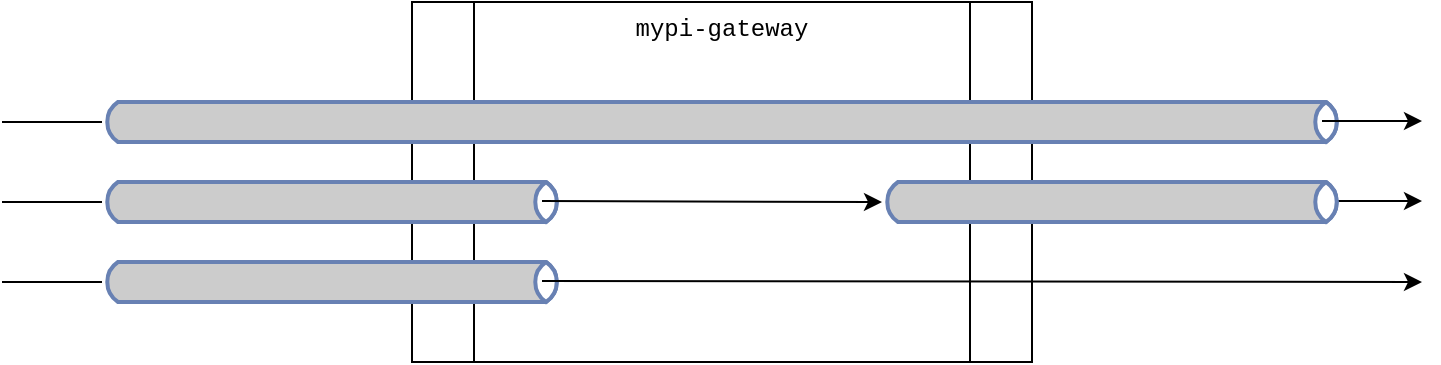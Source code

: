 <mxfile version="13.5.8" type="github">
  <diagram id="gGNKJoIV_u36A1us98-D" name="Page-1">
    <mxGraphModel dx="2066" dy="1131" grid="1" gridSize="10" guides="1" tooltips="1" connect="1" arrows="1" fold="1" page="1" pageScale="1" pageWidth="850" pageHeight="1100" math="0" shadow="0">
      <root>
        <mxCell id="0" />
        <mxCell id="1" parent="0" />
        <mxCell id="mEb66X4451drUSuCdQQo-3" value="mypi-gateway" style="shape=process;whiteSpace=wrap;html=1;backgroundOutline=1;horizontal=1;verticalAlign=top;fontFamily=Courier New;" vertex="1" parent="1">
          <mxGeometry x="225" y="140" width="310" height="180" as="geometry" />
        </mxCell>
        <mxCell id="mEb66X4451drUSuCdQQo-1" value="" style="html=1;outlineConnect=0;fillColor=#CCCCCC;strokeColor=#6881B3;gradientColor=none;gradientDirection=north;strokeWidth=2;shape=mxgraph.networks.bus;gradientColor=none;gradientDirection=north;fontColor=#ffffff;perimeter=backbonePerimeter;backboneSize=20;" vertex="1" parent="1">
          <mxGeometry x="70" y="190" width="620" height="20" as="geometry" />
        </mxCell>
        <mxCell id="mEb66X4451drUSuCdQQo-2" value="" style="endArrow=none;html=1;" edge="1" parent="1">
          <mxGeometry width="50" height="50" relative="1" as="geometry">
            <mxPoint x="20" y="200" as="sourcePoint" />
            <mxPoint x="70" y="200" as="targetPoint" />
          </mxGeometry>
        </mxCell>
        <mxCell id="mEb66X4451drUSuCdQQo-4" value="" style="endArrow=classic;html=1;" edge="1" parent="1">
          <mxGeometry width="50" height="50" relative="1" as="geometry">
            <mxPoint x="680" y="199.5" as="sourcePoint" />
            <mxPoint x="730" y="199.5" as="targetPoint" />
          </mxGeometry>
        </mxCell>
        <mxCell id="mEb66X4451drUSuCdQQo-5" value="" style="html=1;outlineConnect=0;fillColor=#CCCCCC;strokeColor=#6881B3;gradientColor=none;gradientDirection=north;strokeWidth=2;shape=mxgraph.networks.bus;gradientColor=none;gradientDirection=north;fontColor=#ffffff;perimeter=backbonePerimeter;backboneSize=20;" vertex="1" parent="1">
          <mxGeometry x="70" y="230" width="230" height="20" as="geometry" />
        </mxCell>
        <mxCell id="mEb66X4451drUSuCdQQo-6" value="" style="endArrow=none;html=1;" edge="1" parent="1">
          <mxGeometry width="50" height="50" relative="1" as="geometry">
            <mxPoint x="20" y="240" as="sourcePoint" />
            <mxPoint x="70" y="240" as="targetPoint" />
          </mxGeometry>
        </mxCell>
        <mxCell id="mEb66X4451drUSuCdQQo-7" value="" style="endArrow=classic;html=1;" edge="1" parent="1">
          <mxGeometry width="50" height="50" relative="1" as="geometry">
            <mxPoint x="680" y="239.5" as="sourcePoint" />
            <mxPoint x="730" y="239.5" as="targetPoint" />
          </mxGeometry>
        </mxCell>
        <mxCell id="mEb66X4451drUSuCdQQo-8" value="" style="html=1;outlineConnect=0;fillColor=#CCCCCC;strokeColor=#6881B3;gradientColor=none;gradientDirection=north;strokeWidth=2;shape=mxgraph.networks.bus;gradientColor=none;gradientDirection=north;fontColor=#ffffff;perimeter=backbonePerimeter;backboneSize=20;" vertex="1" parent="1">
          <mxGeometry x="460" y="230" width="230" height="20" as="geometry" />
        </mxCell>
        <mxCell id="mEb66X4451drUSuCdQQo-10" value="" style="endArrow=classic;html=1;" edge="1" parent="1">
          <mxGeometry width="50" height="50" relative="1" as="geometry">
            <mxPoint x="290" y="239.5" as="sourcePoint" />
            <mxPoint x="460" y="240" as="targetPoint" />
          </mxGeometry>
        </mxCell>
        <mxCell id="mEb66X4451drUSuCdQQo-12" value="" style="html=1;outlineConnect=0;fillColor=#CCCCCC;strokeColor=#6881B3;gradientColor=none;gradientDirection=north;strokeWidth=2;shape=mxgraph.networks.bus;gradientColor=none;gradientDirection=north;fontColor=#ffffff;perimeter=backbonePerimeter;backboneSize=20;" vertex="1" parent="1">
          <mxGeometry x="70" y="270" width="230" height="20" as="geometry" />
        </mxCell>
        <mxCell id="mEb66X4451drUSuCdQQo-13" value="" style="endArrow=none;html=1;" edge="1" parent="1">
          <mxGeometry width="50" height="50" relative="1" as="geometry">
            <mxPoint x="20" y="280" as="sourcePoint" />
            <mxPoint x="70" y="280" as="targetPoint" />
          </mxGeometry>
        </mxCell>
        <mxCell id="mEb66X4451drUSuCdQQo-16" value="" style="endArrow=classic;html=1;" edge="1" parent="1">
          <mxGeometry width="50" height="50" relative="1" as="geometry">
            <mxPoint x="290" y="279.5" as="sourcePoint" />
            <mxPoint x="730" y="280" as="targetPoint" />
          </mxGeometry>
        </mxCell>
      </root>
    </mxGraphModel>
  </diagram>
</mxfile>
